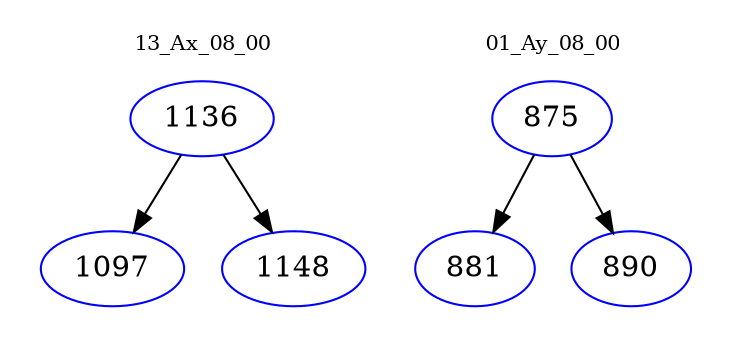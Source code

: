 digraph{
subgraph cluster_0 {
color = white
label = "13_Ax_08_00";
fontsize=10;
T0_1136 [label="1136", color="blue"]
T0_1136 -> T0_1097 [color="black"]
T0_1097 [label="1097", color="blue"]
T0_1136 -> T0_1148 [color="black"]
T0_1148 [label="1148", color="blue"]
}
subgraph cluster_1 {
color = white
label = "01_Ay_08_00";
fontsize=10;
T1_875 [label="875", color="blue"]
T1_875 -> T1_881 [color="black"]
T1_881 [label="881", color="blue"]
T1_875 -> T1_890 [color="black"]
T1_890 [label="890", color="blue"]
}
}
